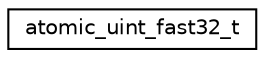 digraph "Graphical Class Hierarchy"
{
 // LATEX_PDF_SIZE
  edge [fontname="Helvetica",fontsize="10",labelfontname="Helvetica",labelfontsize="10"];
  node [fontname="Helvetica",fontsize="10",shape=record];
  rankdir="LR";
  Node0 [label="atomic_uint_fast32_t",height=0.2,width=0.4,color="black", fillcolor="white", style="filled",URL="$structatomic__uint__fast32__t.html",tooltip="Type with the same alignment and size as atomic_uint_fast32_t"];
}
